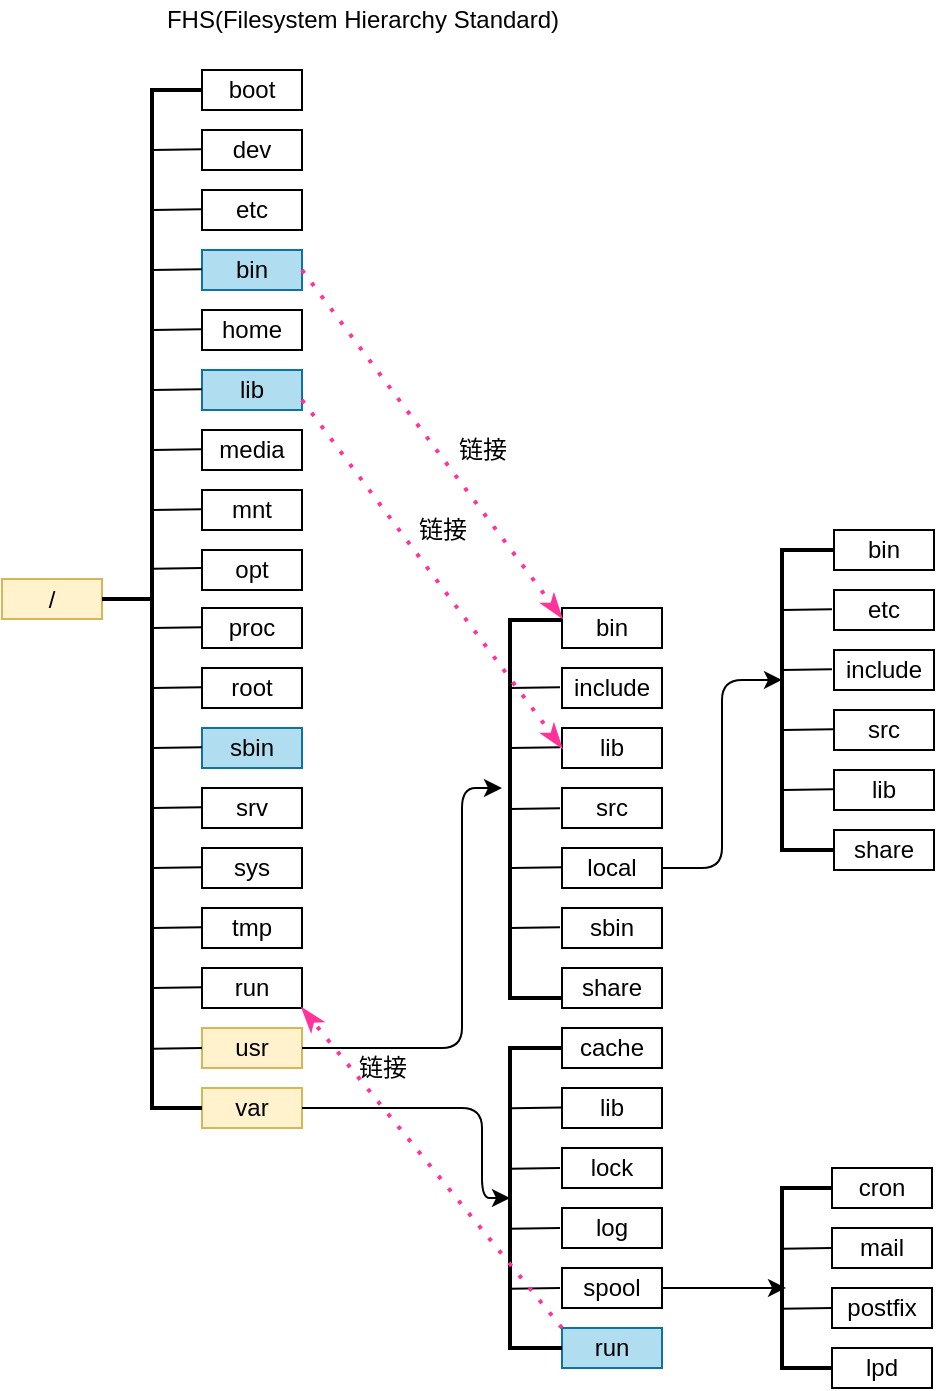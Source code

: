 <mxfile version="13.7.9" type="device"><diagram id="yCI9e9Nfu7zDyY76apde" name="第 1 页"><mxGraphModel dx="1144" dy="688" grid="1" gridSize="10" guides="1" tooltips="1" connect="1" arrows="1" fold="1" page="1" pageScale="1" pageWidth="827" pageHeight="1169" math="0" shadow="0"><root><mxCell id="0"/><mxCell id="1" parent="0"/><mxCell id="qopmfsza2XrJsMXSQic5-3" value="/" style="rounded=0;whiteSpace=wrap;html=1;fillColor=#fff2cc;strokeColor=#d6b656;" vertex="1" parent="1"><mxGeometry x="100" y="419.5" width="50" height="20" as="geometry"/></mxCell><mxCell id="qopmfsza2XrJsMXSQic5-4" value="boot" style="rounded=0;whiteSpace=wrap;html=1;" vertex="1" parent="1"><mxGeometry x="200" y="165" width="50" height="20" as="geometry"/></mxCell><mxCell id="qopmfsza2XrJsMXSQic5-7" value="dev" style="rounded=0;whiteSpace=wrap;html=1;" vertex="1" parent="1"><mxGeometry x="200" y="195" width="50" height="20" as="geometry"/></mxCell><mxCell id="qopmfsza2XrJsMXSQic5-9" value="etc" style="rounded=0;whiteSpace=wrap;html=1;" vertex="1" parent="1"><mxGeometry x="200" y="225" width="50" height="20" as="geometry"/></mxCell><mxCell id="qopmfsza2XrJsMXSQic5-10" value="bin" style="rounded=0;whiteSpace=wrap;html=1;fillColor=#b1ddf0;strokeColor=#10739e;" vertex="1" parent="1"><mxGeometry x="200" y="255" width="50" height="20" as="geometry"/></mxCell><mxCell id="qopmfsza2XrJsMXSQic5-11" value="home" style="rounded=0;whiteSpace=wrap;html=1;" vertex="1" parent="1"><mxGeometry x="200" y="285" width="50" height="20" as="geometry"/></mxCell><mxCell id="qopmfsza2XrJsMXSQic5-12" value="lib" style="rounded=0;whiteSpace=wrap;html=1;fillColor=#b1ddf0;strokeColor=#10739e;" vertex="1" parent="1"><mxGeometry x="200" y="315" width="50" height="20" as="geometry"/></mxCell><mxCell id="qopmfsza2XrJsMXSQic5-13" value="media" style="rounded=0;whiteSpace=wrap;html=1;" vertex="1" parent="1"><mxGeometry x="200" y="345" width="50" height="20" as="geometry"/></mxCell><mxCell id="qopmfsza2XrJsMXSQic5-14" value="mnt" style="rounded=0;whiteSpace=wrap;html=1;" vertex="1" parent="1"><mxGeometry x="200" y="375" width="50" height="20" as="geometry"/></mxCell><mxCell id="qopmfsza2XrJsMXSQic5-15" value="opt" style="rounded=0;whiteSpace=wrap;html=1;" vertex="1" parent="1"><mxGeometry x="200" y="405" width="50" height="20" as="geometry"/></mxCell><mxCell id="qopmfsza2XrJsMXSQic5-16" value="proc" style="rounded=0;whiteSpace=wrap;html=1;" vertex="1" parent="1"><mxGeometry x="200" y="434" width="50" height="20" as="geometry"/></mxCell><mxCell id="qopmfsza2XrJsMXSQic5-17" value="root" style="rounded=0;whiteSpace=wrap;html=1;" vertex="1" parent="1"><mxGeometry x="200" y="464" width="50" height="20" as="geometry"/></mxCell><mxCell id="qopmfsza2XrJsMXSQic5-18" value="sbin" style="rounded=0;whiteSpace=wrap;html=1;fillColor=#b1ddf0;strokeColor=#10739e;" vertex="1" parent="1"><mxGeometry x="200" y="494" width="50" height="20" as="geometry"/></mxCell><mxCell id="qopmfsza2XrJsMXSQic5-19" value="srv" style="rounded=0;whiteSpace=wrap;html=1;" vertex="1" parent="1"><mxGeometry x="200" y="524" width="50" height="20" as="geometry"/></mxCell><mxCell id="qopmfsza2XrJsMXSQic5-20" value="sys" style="rounded=0;whiteSpace=wrap;html=1;" vertex="1" parent="1"><mxGeometry x="200" y="554" width="50" height="20" as="geometry"/></mxCell><mxCell id="qopmfsza2XrJsMXSQic5-21" value="tmp" style="rounded=0;whiteSpace=wrap;html=1;" vertex="1" parent="1"><mxGeometry x="200" y="584" width="50" height="20" as="geometry"/></mxCell><mxCell id="qopmfsza2XrJsMXSQic5-22" value="run" style="rounded=0;whiteSpace=wrap;html=1;" vertex="1" parent="1"><mxGeometry x="200" y="614" width="50" height="20" as="geometry"/></mxCell><mxCell id="qopmfsza2XrJsMXSQic5-23" value="usr" style="rounded=0;whiteSpace=wrap;html=1;fillColor=#fff2cc;strokeColor=#d6b656;" vertex="1" parent="1"><mxGeometry x="200" y="644" width="50" height="20" as="geometry"/></mxCell><mxCell id="qopmfsza2XrJsMXSQic5-24" value="var" style="rounded=0;whiteSpace=wrap;html=1;fillColor=#fff2cc;strokeColor=#d6b656;" vertex="1" parent="1"><mxGeometry x="200" y="674" width="50" height="20" as="geometry"/></mxCell><mxCell id="qopmfsza2XrJsMXSQic5-25" value="cron" style="rounded=0;whiteSpace=wrap;html=1;" vertex="1" parent="1"><mxGeometry x="515" y="714" width="50" height="20" as="geometry"/></mxCell><mxCell id="qopmfsza2XrJsMXSQic5-26" value="mail" style="rounded=0;whiteSpace=wrap;html=1;" vertex="1" parent="1"><mxGeometry x="515" y="744" width="50" height="20" as="geometry"/></mxCell><mxCell id="qopmfsza2XrJsMXSQic5-27" value="postfix" style="rounded=0;whiteSpace=wrap;html=1;" vertex="1" parent="1"><mxGeometry x="515" y="774" width="50" height="20" as="geometry"/></mxCell><mxCell id="qopmfsza2XrJsMXSQic5-28" value="lpd" style="rounded=0;whiteSpace=wrap;html=1;" vertex="1" parent="1"><mxGeometry x="515" y="804" width="50" height="20" as="geometry"/></mxCell><mxCell id="qopmfsza2XrJsMXSQic5-29" value="local" style="rounded=0;whiteSpace=wrap;html=1;" vertex="1" parent="1"><mxGeometry x="380" y="554" width="50" height="20" as="geometry"/></mxCell><mxCell id="qopmfsza2XrJsMXSQic5-30" value="include" style="rounded=0;whiteSpace=wrap;html=1;" vertex="1" parent="1"><mxGeometry x="380" y="464" width="50" height="20" as="geometry"/></mxCell><mxCell id="qopmfsza2XrJsMXSQic5-31" value="lib" style="rounded=0;whiteSpace=wrap;html=1;" vertex="1" parent="1"><mxGeometry x="380" y="494" width="50" height="20" as="geometry"/></mxCell><mxCell id="qopmfsza2XrJsMXSQic5-32" value="src" style="rounded=0;whiteSpace=wrap;html=1;" vertex="1" parent="1"><mxGeometry x="380" y="524" width="50" height="20" as="geometry"/></mxCell><mxCell id="qopmfsza2XrJsMXSQic5-33" value="bin" style="rounded=0;whiteSpace=wrap;html=1;" vertex="1" parent="1"><mxGeometry x="380" y="434" width="50" height="20" as="geometry"/></mxCell><mxCell id="qopmfsza2XrJsMXSQic5-34" value="sbin" style="rounded=0;whiteSpace=wrap;html=1;" vertex="1" parent="1"><mxGeometry x="380" y="584" width="50" height="20" as="geometry"/></mxCell><mxCell id="qopmfsza2XrJsMXSQic5-35" value="share" style="rounded=0;whiteSpace=wrap;html=1;" vertex="1" parent="1"><mxGeometry x="380" y="614" width="50" height="20" as="geometry"/></mxCell><mxCell id="qopmfsza2XrJsMXSQic5-36" value="include" style="rounded=0;whiteSpace=wrap;html=1;" vertex="1" parent="1"><mxGeometry x="516" y="455" width="50" height="20" as="geometry"/></mxCell><mxCell id="qopmfsza2XrJsMXSQic5-37" value="cache" style="rounded=0;whiteSpace=wrap;html=1;" vertex="1" parent="1"><mxGeometry x="380" y="644" width="50" height="20" as="geometry"/></mxCell><mxCell id="qopmfsza2XrJsMXSQic5-38" value="lib" style="rounded=0;whiteSpace=wrap;html=1;" vertex="1" parent="1"><mxGeometry x="380" y="674" width="50" height="20" as="geometry"/></mxCell><mxCell id="qopmfsza2XrJsMXSQic5-39" value="lock" style="rounded=0;whiteSpace=wrap;html=1;" vertex="1" parent="1"><mxGeometry x="380" y="704" width="50" height="20" as="geometry"/></mxCell><mxCell id="qopmfsza2XrJsMXSQic5-40" value="log" style="rounded=0;whiteSpace=wrap;html=1;" vertex="1" parent="1"><mxGeometry x="380" y="734" width="50" height="20" as="geometry"/></mxCell><mxCell id="qopmfsza2XrJsMXSQic5-86" style="edgeStyle=orthogonalEdgeStyle;rounded=0;orthogonalLoop=1;jettySize=auto;html=1;entryX=0.081;entryY=0.555;entryDx=0;entryDy=0;entryPerimeter=0;" edge="1" parent="1" source="qopmfsza2XrJsMXSQic5-41" target="qopmfsza2XrJsMXSQic5-77"><mxGeometry relative="1" as="geometry"/></mxCell><mxCell id="qopmfsza2XrJsMXSQic5-41" value="spool" style="rounded=0;whiteSpace=wrap;html=1;" vertex="1" parent="1"><mxGeometry x="380" y="764" width="50" height="20" as="geometry"/></mxCell><mxCell id="qopmfsza2XrJsMXSQic5-42" value="run" style="rounded=0;whiteSpace=wrap;html=1;fillColor=#b1ddf0;strokeColor=#10739e;" vertex="1" parent="1"><mxGeometry x="380" y="794" width="50" height="20" as="geometry"/></mxCell><mxCell id="qopmfsza2XrJsMXSQic5-43" value="bin" style="rounded=0;whiteSpace=wrap;html=1;" vertex="1" parent="1"><mxGeometry x="516" y="395" width="50" height="20" as="geometry"/></mxCell><mxCell id="qopmfsza2XrJsMXSQic5-44" value="etc" style="rounded=0;whiteSpace=wrap;html=1;" vertex="1" parent="1"><mxGeometry x="516" y="425" width="50" height="20" as="geometry"/></mxCell><mxCell id="qopmfsza2XrJsMXSQic5-45" value="src" style="rounded=0;whiteSpace=wrap;html=1;" vertex="1" parent="1"><mxGeometry x="516" y="485" width="50" height="20" as="geometry"/></mxCell><mxCell id="qopmfsza2XrJsMXSQic5-46" value="lib" style="rounded=0;whiteSpace=wrap;html=1;" vertex="1" parent="1"><mxGeometry x="516" y="515" width="50" height="20" as="geometry"/></mxCell><mxCell id="qopmfsza2XrJsMXSQic5-47" value="share" style="rounded=0;whiteSpace=wrap;html=1;" vertex="1" parent="1"><mxGeometry x="516" y="545" width="50" height="20" as="geometry"/></mxCell><mxCell id="qopmfsza2XrJsMXSQic5-48" value="" style="strokeWidth=2;html=1;shape=mxgraph.flowchart.annotation_2;align=left;labelPosition=right;pointerEvents=1;" vertex="1" parent="1"><mxGeometry x="150" y="175" width="50" height="509" as="geometry"/></mxCell><mxCell id="qopmfsza2XrJsMXSQic5-59" value="" style="endArrow=none;html=1;" edge="1" parent="1"><mxGeometry width="50" height="50" relative="1" as="geometry"><mxPoint x="175" y="385" as="sourcePoint"/><mxPoint x="200" y="384.66" as="targetPoint"/><Array as="points"><mxPoint x="200" y="384.66"/></Array></mxGeometry></mxCell><mxCell id="qopmfsza2XrJsMXSQic5-61" value="" style="endArrow=none;html=1;" edge="1" parent="1"><mxGeometry width="50" height="50" relative="1" as="geometry"><mxPoint x="175" y="414.34" as="sourcePoint"/><mxPoint x="200" y="414.0" as="targetPoint"/><Array as="points"><mxPoint x="200" y="414.0"/></Array></mxGeometry></mxCell><mxCell id="qopmfsza2XrJsMXSQic5-72" value="" style="strokeWidth=2;html=1;shape=mxgraph.flowchart.annotation_1;align=left;pointerEvents=1;" vertex="1" parent="1"><mxGeometry x="354" y="654" width="26" height="150" as="geometry"/></mxCell><mxCell id="qopmfsza2XrJsMXSQic5-76" value="" style="strokeWidth=2;html=1;shape=mxgraph.flowchart.annotation_1;align=left;pointerEvents=1;" vertex="1" parent="1"><mxGeometry x="354" y="440" width="26" height="189" as="geometry"/></mxCell><mxCell id="qopmfsza2XrJsMXSQic5-77" value="" style="strokeWidth=2;html=1;shape=mxgraph.flowchart.annotation_1;align=left;pointerEvents=1;" vertex="1" parent="1"><mxGeometry x="490" y="724" width="25" height="90" as="geometry"/></mxCell><mxCell id="qopmfsza2XrJsMXSQic5-78" value="" style="strokeWidth=2;html=1;shape=mxgraph.flowchart.annotation_1;align=left;pointerEvents=1;" vertex="1" parent="1"><mxGeometry x="490" y="405" width="26" height="150" as="geometry"/></mxCell><mxCell id="qopmfsza2XrJsMXSQic5-82" value="" style="edgeStyle=elbowEdgeStyle;elbow=horizontal;endArrow=classic;html=1;exitX=1;exitY=0.5;exitDx=0;exitDy=0;" edge="1" parent="1" source="qopmfsza2XrJsMXSQic5-23"><mxGeometry width="50" height="50" relative="1" as="geometry"><mxPoint x="300" y="624" as="sourcePoint"/><mxPoint x="350" y="524" as="targetPoint"/><Array as="points"><mxPoint x="330" y="570"/></Array></mxGeometry></mxCell><mxCell id="qopmfsza2XrJsMXSQic5-83" value="" style="edgeStyle=elbowEdgeStyle;elbow=horizontal;endArrow=classic;html=1;exitX=1;exitY=0.5;exitDx=0;exitDy=0;entryX=0;entryY=0.5;entryDx=0;entryDy=0;entryPerimeter=0;" edge="1" parent="1" source="qopmfsza2XrJsMXSQic5-24" target="qopmfsza2XrJsMXSQic5-72"><mxGeometry width="50" height="50" relative="1" as="geometry"><mxPoint x="300" y="714" as="sourcePoint"/><mxPoint x="350" y="664" as="targetPoint"/><Array as="points"><mxPoint x="340" y="710"/></Array></mxGeometry></mxCell><mxCell id="qopmfsza2XrJsMXSQic5-84" value="" style="edgeStyle=elbowEdgeStyle;elbow=horizontal;endArrow=classic;html=1;exitX=1;exitY=0.5;exitDx=0;exitDy=0;entryX=0;entryY=0.433;entryDx=0;entryDy=0;entryPerimeter=0;" edge="1" parent="1" source="qopmfsza2XrJsMXSQic5-29" target="qopmfsza2XrJsMXSQic5-78"><mxGeometry width="50" height="50" relative="1" as="geometry"><mxPoint x="440" y="564" as="sourcePoint"/><mxPoint x="490" y="514" as="targetPoint"/></mxGeometry></mxCell><mxCell id="qopmfsza2XrJsMXSQic5-87" value="" style="endArrow=none;html=1;" edge="1" parent="1"><mxGeometry width="50" height="50" relative="1" as="geometry"><mxPoint x="175" y="654.34" as="sourcePoint"/><mxPoint x="200" y="654.0" as="targetPoint"/><Array as="points"><mxPoint x="200" y="654.0"/></Array></mxGeometry></mxCell><mxCell id="qopmfsza2XrJsMXSQic5-89" value="" style="endArrow=none;html=1;" edge="1" parent="1"><mxGeometry width="50" height="50" relative="1" as="geometry"><mxPoint x="175" y="624.0" as="sourcePoint"/><mxPoint x="200" y="623.66" as="targetPoint"/><Array as="points"><mxPoint x="200" y="623.66"/></Array></mxGeometry></mxCell><mxCell id="qopmfsza2XrJsMXSQic5-90" value="" style="endArrow=none;html=1;" edge="1" parent="1"><mxGeometry width="50" height="50" relative="1" as="geometry"><mxPoint x="175" y="594.0" as="sourcePoint"/><mxPoint x="200" y="593.66" as="targetPoint"/><Array as="points"><mxPoint x="200" y="593.66"/></Array></mxGeometry></mxCell><mxCell id="qopmfsza2XrJsMXSQic5-91" value="" style="endArrow=none;html=1;" edge="1" parent="1"><mxGeometry width="50" height="50" relative="1" as="geometry"><mxPoint x="175" y="564.0" as="sourcePoint"/><mxPoint x="200" y="563.66" as="targetPoint"/><Array as="points"><mxPoint x="200" y="563.66"/></Array></mxGeometry></mxCell><mxCell id="qopmfsza2XrJsMXSQic5-92" value="" style="endArrow=none;html=1;" edge="1" parent="1"><mxGeometry width="50" height="50" relative="1" as="geometry"><mxPoint x="175" y="534.0" as="sourcePoint"/><mxPoint x="200" y="533.66" as="targetPoint"/><Array as="points"><mxPoint x="200" y="533.66"/></Array></mxGeometry></mxCell><mxCell id="qopmfsza2XrJsMXSQic5-93" value="" style="endArrow=none;html=1;" edge="1" parent="1"><mxGeometry width="50" height="50" relative="1" as="geometry"><mxPoint x="175" y="504.0" as="sourcePoint"/><mxPoint x="200" y="503.66" as="targetPoint"/><Array as="points"><mxPoint x="200" y="503.66"/></Array></mxGeometry></mxCell><mxCell id="qopmfsza2XrJsMXSQic5-94" value="" style="endArrow=none;html=1;" edge="1" parent="1"><mxGeometry width="50" height="50" relative="1" as="geometry"><mxPoint x="175" y="355.0" as="sourcePoint"/><mxPoint x="200" y="354.66" as="targetPoint"/><Array as="points"><mxPoint x="200" y="354.66"/></Array></mxGeometry></mxCell><mxCell id="qopmfsza2XrJsMXSQic5-95" value="" style="endArrow=none;html=1;" edge="1" parent="1"><mxGeometry width="50" height="50" relative="1" as="geometry"><mxPoint x="175" y="444.0" as="sourcePoint"/><mxPoint x="200" y="443.66" as="targetPoint"/><Array as="points"><mxPoint x="200" y="443.66"/></Array></mxGeometry></mxCell><mxCell id="qopmfsza2XrJsMXSQic5-96" value="" style="endArrow=none;html=1;" edge="1" parent="1"><mxGeometry width="50" height="50" relative="1" as="geometry"><mxPoint x="175" y="474.0" as="sourcePoint"/><mxPoint x="200" y="473.66" as="targetPoint"/><Array as="points"><mxPoint x="200" y="473.66"/></Array></mxGeometry></mxCell><mxCell id="qopmfsza2XrJsMXSQic5-97" value="" style="endArrow=none;html=1;" edge="1" parent="1"><mxGeometry width="50" height="50" relative="1" as="geometry"><mxPoint x="175" y="325.0" as="sourcePoint"/><mxPoint x="200" y="324.66" as="targetPoint"/><Array as="points"><mxPoint x="200" y="324.66"/></Array></mxGeometry></mxCell><mxCell id="qopmfsza2XrJsMXSQic5-98" value="" style="endArrow=none;html=1;" edge="1" parent="1"><mxGeometry width="50" height="50" relative="1" as="geometry"><mxPoint x="175" y="295.0" as="sourcePoint"/><mxPoint x="200" y="294.66" as="targetPoint"/><Array as="points"><mxPoint x="200" y="294.66"/></Array></mxGeometry></mxCell><mxCell id="qopmfsza2XrJsMXSQic5-99" value="" style="endArrow=none;html=1;" edge="1" parent="1"><mxGeometry width="50" height="50" relative="1" as="geometry"><mxPoint x="175" y="265.0" as="sourcePoint"/><mxPoint x="200" y="264.66" as="targetPoint"/><Array as="points"><mxPoint x="200" y="264.66"/></Array></mxGeometry></mxCell><mxCell id="qopmfsza2XrJsMXSQic5-100" value="" style="endArrow=none;html=1;" edge="1" parent="1"><mxGeometry width="50" height="50" relative="1" as="geometry"><mxPoint x="175" y="235.0" as="sourcePoint"/><mxPoint x="200" y="234.66" as="targetPoint"/><Array as="points"><mxPoint x="200" y="234.66"/></Array></mxGeometry></mxCell><mxCell id="qopmfsza2XrJsMXSQic5-101" value="" style="endArrow=none;html=1;" edge="1" parent="1"><mxGeometry width="50" height="50" relative="1" as="geometry"><mxPoint x="175" y="205.0" as="sourcePoint"/><mxPoint x="200" y="204.66" as="targetPoint"/><Array as="points"><mxPoint x="200" y="204.66"/></Array></mxGeometry></mxCell><mxCell id="qopmfsza2XrJsMXSQic5-103" value="" style="endArrow=none;html=1;" edge="1" parent="1"><mxGeometry width="50" height="50" relative="1" as="geometry"><mxPoint x="355" y="684.1" as="sourcePoint"/><mxPoint x="380" y="683.76" as="targetPoint"/><Array as="points"><mxPoint x="380" y="683.76"/></Array></mxGeometry></mxCell><mxCell id="qopmfsza2XrJsMXSQic5-104" value="" style="endArrow=none;html=1;" edge="1" parent="1"><mxGeometry width="50" height="50" relative="1" as="geometry"><mxPoint x="354" y="714.34" as="sourcePoint"/><mxPoint x="379" y="714" as="targetPoint"/><Array as="points"><mxPoint x="379" y="714.0"/></Array></mxGeometry></mxCell><mxCell id="qopmfsza2XrJsMXSQic5-105" value="" style="endArrow=none;html=1;" edge="1" parent="1"><mxGeometry width="50" height="50" relative="1" as="geometry"><mxPoint x="354" y="774.34" as="sourcePoint"/><mxPoint x="379" y="774" as="targetPoint"/><Array as="points"><mxPoint x="379" y="774.0"/></Array></mxGeometry></mxCell><mxCell id="qopmfsza2XrJsMXSQic5-106" value="" style="endArrow=none;html=1;" edge="1" parent="1"><mxGeometry width="50" height="50" relative="1" as="geometry"><mxPoint x="354" y="744.34" as="sourcePoint"/><mxPoint x="379" y="744" as="targetPoint"/><Array as="points"><mxPoint x="379" y="744.0"/></Array></mxGeometry></mxCell><mxCell id="qopmfsza2XrJsMXSQic5-107" value="" style="endArrow=none;html=1;" edge="1" parent="1"><mxGeometry width="50" height="50" relative="1" as="geometry"><mxPoint x="354" y="474.0" as="sourcePoint"/><mxPoint x="379" y="473.66" as="targetPoint"/><Array as="points"><mxPoint x="379" y="473.66"/></Array></mxGeometry></mxCell><mxCell id="qopmfsza2XrJsMXSQic5-108" value="" style="endArrow=none;html=1;" edge="1" parent="1"><mxGeometry width="50" height="50" relative="1" as="geometry"><mxPoint x="354" y="534.5" as="sourcePoint"/><mxPoint x="379" y="534.16" as="targetPoint"/><Array as="points"><mxPoint x="379" y="534.16"/></Array></mxGeometry></mxCell><mxCell id="qopmfsza2XrJsMXSQic5-109" value="" style="endArrow=none;html=1;" edge="1" parent="1"><mxGeometry width="50" height="50" relative="1" as="geometry"><mxPoint x="354" y="594.0" as="sourcePoint"/><mxPoint x="379" y="593.66" as="targetPoint"/><Array as="points"><mxPoint x="379" y="593.66"/></Array></mxGeometry></mxCell><mxCell id="qopmfsza2XrJsMXSQic5-110" value="" style="endArrow=none;html=1;" edge="1" parent="1"><mxGeometry width="50" height="50" relative="1" as="geometry"><mxPoint x="490.5" y="495.0" as="sourcePoint"/><mxPoint x="515.5" y="494.66" as="targetPoint"/><Array as="points"><mxPoint x="515.5" y="494.66"/></Array></mxGeometry></mxCell><mxCell id="qopmfsza2XrJsMXSQic5-111" value="" style="endArrow=none;html=1;" edge="1" parent="1"><mxGeometry width="50" height="50" relative="1" as="geometry"><mxPoint x="355" y="564.0" as="sourcePoint"/><mxPoint x="380" y="563.66" as="targetPoint"/><Array as="points"><mxPoint x="380" y="563.66"/></Array></mxGeometry></mxCell><mxCell id="qopmfsza2XrJsMXSQic5-112" value="" style="endArrow=none;html=1;" edge="1" parent="1"><mxGeometry width="50" height="50" relative="1" as="geometry"><mxPoint x="354" y="504.0" as="sourcePoint"/><mxPoint x="379" y="503.66" as="targetPoint"/><Array as="points"><mxPoint x="379" y="503.66"/></Array></mxGeometry></mxCell><mxCell id="qopmfsza2XrJsMXSQic5-113" value="" style="endArrow=none;html=1;" edge="1" parent="1"><mxGeometry width="50" height="50" relative="1" as="geometry"><mxPoint x="490" y="435.0" as="sourcePoint"/><mxPoint x="515" y="434.66" as="targetPoint"/><Array as="points"><mxPoint x="515" y="434.66"/></Array></mxGeometry></mxCell><mxCell id="qopmfsza2XrJsMXSQic5-115" value="" style="endArrow=none;html=1;" edge="1" parent="1"><mxGeometry width="50" height="50" relative="1" as="geometry"><mxPoint x="490" y="465.0" as="sourcePoint"/><mxPoint x="515" y="464.66" as="targetPoint"/><Array as="points"><mxPoint x="515" y="464.66"/></Array></mxGeometry></mxCell><mxCell id="qopmfsza2XrJsMXSQic5-116" value="" style="endArrow=none;html=1;" edge="1" parent="1"><mxGeometry width="50" height="50" relative="1" as="geometry"><mxPoint x="490.5" y="525.0" as="sourcePoint"/><mxPoint x="515.5" y="524.66" as="targetPoint"/><Array as="points"><mxPoint x="515.5" y="524.66"/></Array></mxGeometry></mxCell><mxCell id="qopmfsza2XrJsMXSQic5-117" value="" style="endArrow=none;html=1;" edge="1" parent="1"><mxGeometry width="50" height="50" relative="1" as="geometry"><mxPoint x="490" y="754.34" as="sourcePoint"/><mxPoint x="515" y="754" as="targetPoint"/><Array as="points"><mxPoint x="515" y="754.0"/></Array></mxGeometry></mxCell><mxCell id="qopmfsza2XrJsMXSQic5-118" value="" style="endArrow=none;html=1;" edge="1" parent="1"><mxGeometry width="50" height="50" relative="1" as="geometry"><mxPoint x="490" y="784.34" as="sourcePoint"/><mxPoint x="515" y="784" as="targetPoint"/><Array as="points"><mxPoint x="515" y="784.0"/></Array></mxGeometry></mxCell><mxCell id="qopmfsza2XrJsMXSQic5-119" value="" style="endArrow=classicThin;dashed=1;html=1;dashPattern=1 3;strokeWidth=2;exitX=1;exitY=0.5;exitDx=0;exitDy=0;entryX=0;entryY=0.25;entryDx=0;entryDy=0;startArrow=none;startFill=0;endFill=1;fillColor=#ffff88;strokeColor=#FF3399;" edge="1" parent="1" source="qopmfsza2XrJsMXSQic5-10" target="qopmfsza2XrJsMXSQic5-33"><mxGeometry width="50" height="50" relative="1" as="geometry"><mxPoint x="340" y="334" as="sourcePoint"/><mxPoint x="390" y="284" as="targetPoint"/></mxGeometry></mxCell><mxCell id="qopmfsza2XrJsMXSQic5-120" value="" style="endArrow=classicThin;dashed=1;html=1;dashPattern=1 3;strokeWidth=2;exitX=1;exitY=0.75;exitDx=0;exitDy=0;endFill=1;strokeColor=#FF3399;" edge="1" parent="1" source="qopmfsza2XrJsMXSQic5-12"><mxGeometry width="50" height="50" relative="1" as="geometry"><mxPoint x="280" y="434" as="sourcePoint"/><mxPoint x="380" y="504" as="targetPoint"/></mxGeometry></mxCell><mxCell id="qopmfsza2XrJsMXSQic5-121" value="" style="endArrow=classicThin;dashed=1;html=1;dashPattern=1 3;strokeWidth=2;entryX=1;entryY=1;entryDx=0;entryDy=0;exitX=0;exitY=0;exitDx=0;exitDy=0;startArrow=none;startFill=0;endFill=1;strokeColor=#FF3399;" edge="1" parent="1" source="qopmfsza2XrJsMXSQic5-42" target="qopmfsza2XrJsMXSQic5-22"><mxGeometry width="50" height="50" relative="1" as="geometry"><mxPoint x="270" y="814" as="sourcePoint"/><mxPoint x="320" y="764" as="targetPoint"/></mxGeometry></mxCell><mxCell id="qopmfsza2XrJsMXSQic5-124" value="链接" style="text;html=1;align=center;verticalAlign=middle;resizable=0;points=[];autosize=1;" vertex="1" parent="1"><mxGeometry x="270" y="654" width="40" height="20" as="geometry"/></mxCell><mxCell id="qopmfsza2XrJsMXSQic5-127" value="FHS(Filesystem Hierarchy Standard)" style="text;html=1;align=center;verticalAlign=middle;resizable=0;points=[];autosize=1;" vertex="1" parent="1"><mxGeometry x="170" y="130" width="220" height="20" as="geometry"/></mxCell><mxCell id="qopmfsza2XrJsMXSQic5-156" value="链接" style="text;html=1;align=center;verticalAlign=middle;resizable=0;points=[];autosize=1;" vertex="1" parent="1"><mxGeometry x="320" y="345" width="40" height="20" as="geometry"/></mxCell><mxCell id="qopmfsza2XrJsMXSQic5-157" value="链接" style="text;html=1;align=center;verticalAlign=middle;resizable=0;points=[];autosize=1;" vertex="1" parent="1"><mxGeometry x="300" y="385" width="40" height="20" as="geometry"/></mxCell></root></mxGraphModel></diagram></mxfile>